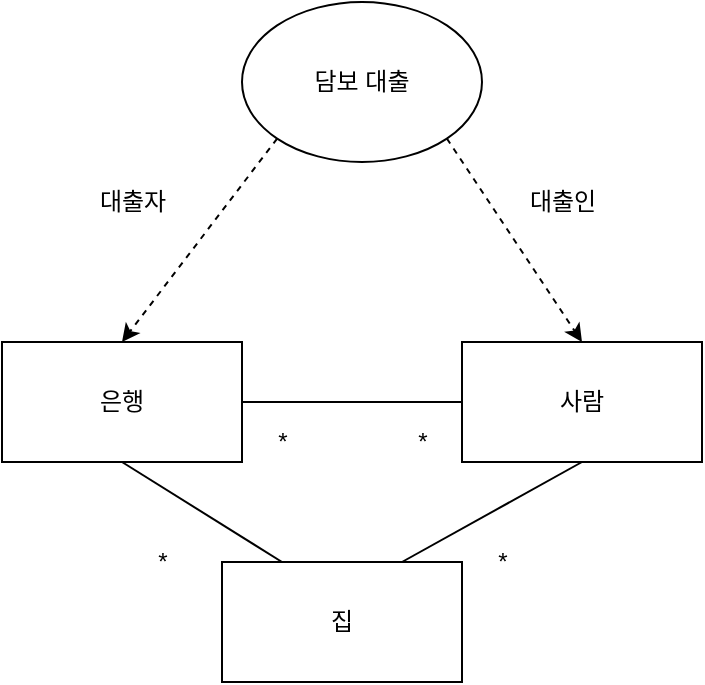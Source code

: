 <mxfile version="14.4.3" type="device"><diagram id="FWR_2RawP8On6ifurfhj" name="페이지-1"><mxGraphModel dx="1024" dy="592" grid="0" gridSize="10" guides="1" tooltips="1" connect="1" arrows="1" fold="1" page="0" pageScale="1" pageWidth="827" pageHeight="1169" math="0" shadow="0"><root><mxCell id="0"/><mxCell id="1" parent="0"/><mxCell id="tkGkSx6N6QFPN6BzISVT-1" value="은행" style="rounded=0;whiteSpace=wrap;html=1;" vertex="1" parent="1"><mxGeometry x="350" y="280" width="120" height="60" as="geometry"/></mxCell><mxCell id="tkGkSx6N6QFPN6BzISVT-2" value="사람" style="rounded=0;whiteSpace=wrap;html=1;" vertex="1" parent="1"><mxGeometry x="580" y="280" width="120" height="60" as="geometry"/></mxCell><mxCell id="tkGkSx6N6QFPN6BzISVT-4" value="집" style="rounded=0;whiteSpace=wrap;html=1;" vertex="1" parent="1"><mxGeometry x="460" y="390" width="120" height="60" as="geometry"/></mxCell><mxCell id="tkGkSx6N6QFPN6BzISVT-5" value="" style="endArrow=none;html=1;entryX=0;entryY=0.5;entryDx=0;entryDy=0;" edge="1" parent="1" source="tkGkSx6N6QFPN6BzISVT-1" target="tkGkSx6N6QFPN6BzISVT-2"><mxGeometry width="50" height="50" relative="1" as="geometry"><mxPoint x="390" y="330" as="sourcePoint"/><mxPoint x="440" y="280" as="targetPoint"/></mxGeometry></mxCell><mxCell id="tkGkSx6N6QFPN6BzISVT-6" value="" style="endArrow=none;html=1;entryX=0.5;entryY=1;entryDx=0;entryDy=0;exitX=0.75;exitY=0;exitDx=0;exitDy=0;" edge="1" parent="1" source="tkGkSx6N6QFPN6BzISVT-4" target="tkGkSx6N6QFPN6BzISVT-2"><mxGeometry width="50" height="50" relative="1" as="geometry"><mxPoint x="480" y="320" as="sourcePoint"/><mxPoint x="590" y="320" as="targetPoint"/></mxGeometry></mxCell><mxCell id="tkGkSx6N6QFPN6BzISVT-7" value="" style="endArrow=none;html=1;entryX=0.5;entryY=1;entryDx=0;entryDy=0;exitX=0.25;exitY=0;exitDx=0;exitDy=0;" edge="1" parent="1" source="tkGkSx6N6QFPN6BzISVT-4" target="tkGkSx6N6QFPN6BzISVT-1"><mxGeometry width="50" height="50" relative="1" as="geometry"><mxPoint x="560" y="400" as="sourcePoint"/><mxPoint x="650" y="350" as="targetPoint"/></mxGeometry></mxCell><mxCell id="tkGkSx6N6QFPN6BzISVT-8" value="*" style="text;html=1;align=center;verticalAlign=middle;resizable=0;points=[];autosize=1;" vertex="1" parent="1"><mxGeometry x="420" y="380" width="20" height="20" as="geometry"/></mxCell><mxCell id="tkGkSx6N6QFPN6BzISVT-9" value="*" style="text;html=1;align=center;verticalAlign=middle;resizable=0;points=[];autosize=1;" vertex="1" parent="1"><mxGeometry x="590" y="380" width="20" height="20" as="geometry"/></mxCell><mxCell id="tkGkSx6N6QFPN6BzISVT-10" value="*" style="text;html=1;align=center;verticalAlign=middle;resizable=0;points=[];autosize=1;" vertex="1" parent="1"><mxGeometry x="480" y="320" width="20" height="20" as="geometry"/></mxCell><mxCell id="tkGkSx6N6QFPN6BzISVT-11" value="*" style="text;html=1;align=center;verticalAlign=middle;resizable=0;points=[];autosize=1;" vertex="1" parent="1"><mxGeometry x="550" y="320" width="20" height="20" as="geometry"/></mxCell><mxCell id="tkGkSx6N6QFPN6BzISVT-12" value="담보 대출" style="ellipse;whiteSpace=wrap;html=1;" vertex="1" parent="1"><mxGeometry x="470" y="110" width="120" height="80" as="geometry"/></mxCell><mxCell id="tkGkSx6N6QFPN6BzISVT-13" value="" style="endArrow=classic;html=1;exitX=0;exitY=1;exitDx=0;exitDy=0;entryX=0.5;entryY=0;entryDx=0;entryDy=0;dashed=1;" edge="1" parent="1" source="tkGkSx6N6QFPN6BzISVT-12" target="tkGkSx6N6QFPN6BzISVT-1"><mxGeometry width="50" height="50" relative="1" as="geometry"><mxPoint x="390" y="330" as="sourcePoint"/><mxPoint x="440" y="280" as="targetPoint"/></mxGeometry></mxCell><mxCell id="tkGkSx6N6QFPN6BzISVT-14" value="" style="endArrow=classic;html=1;exitX=1;exitY=1;exitDx=0;exitDy=0;entryX=0.5;entryY=0;entryDx=0;entryDy=0;dashed=1;" edge="1" parent="1" source="tkGkSx6N6QFPN6BzISVT-12" target="tkGkSx6N6QFPN6BzISVT-2"><mxGeometry width="50" height="50" relative="1" as="geometry"><mxPoint x="497.574" y="188.284" as="sourcePoint"/><mxPoint x="420" y="290" as="targetPoint"/></mxGeometry></mxCell><mxCell id="tkGkSx6N6QFPN6BzISVT-15" value="대출인" style="text;html=1;align=center;verticalAlign=middle;resizable=0;points=[];autosize=1;" vertex="1" parent="1"><mxGeometry x="605" y="200" width="50" height="20" as="geometry"/></mxCell><mxCell id="tkGkSx6N6QFPN6BzISVT-16" value="대출자" style="text;html=1;align=center;verticalAlign=middle;resizable=0;points=[];autosize=1;" vertex="1" parent="1"><mxGeometry x="390" y="200" width="50" height="20" as="geometry"/></mxCell></root></mxGraphModel></diagram></mxfile>